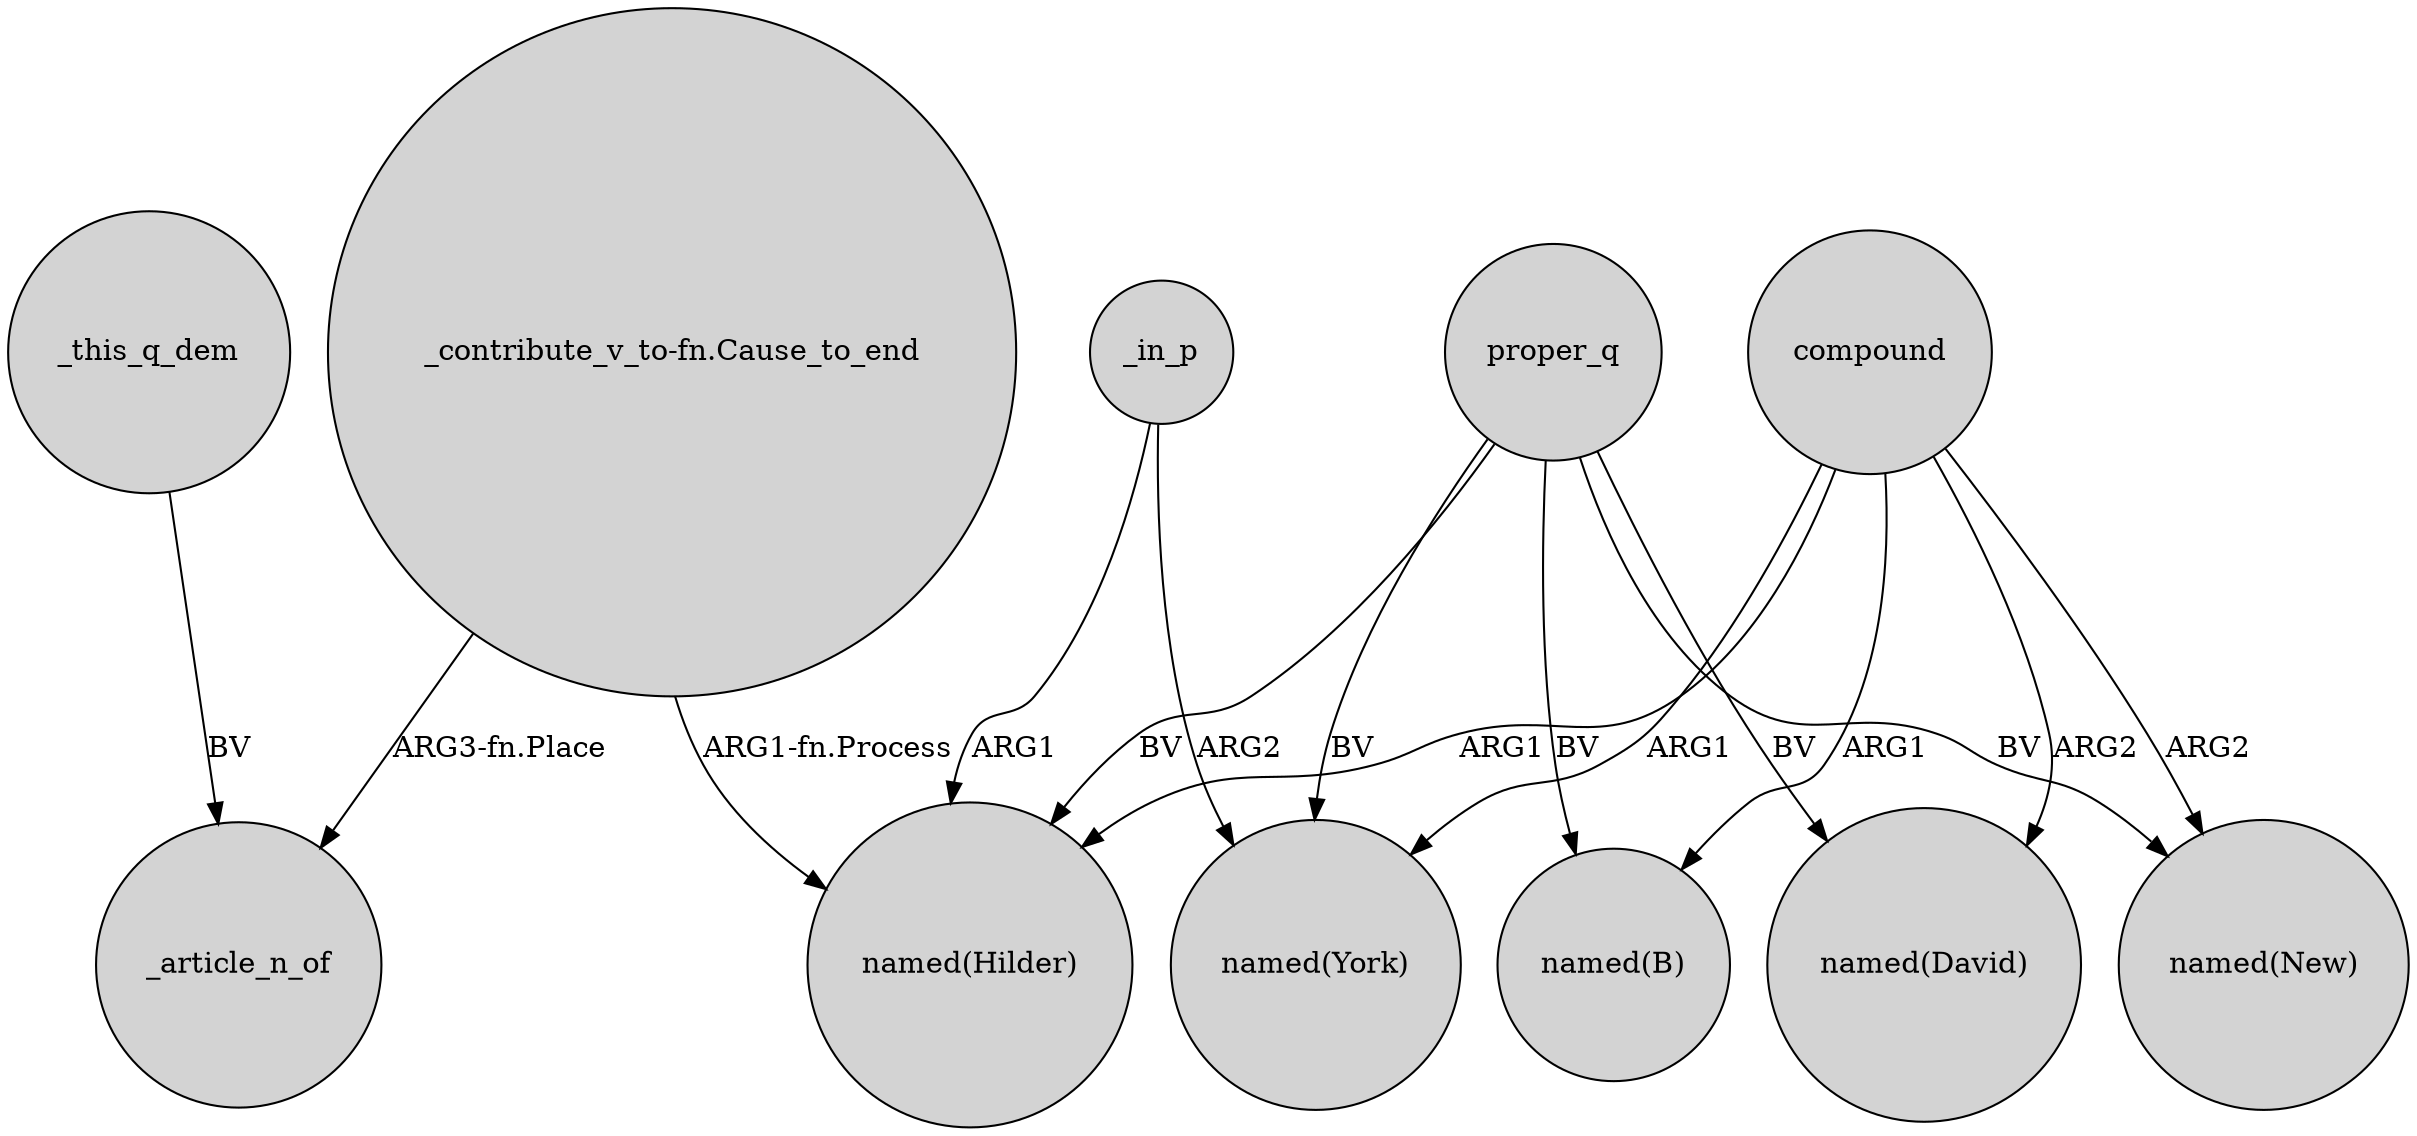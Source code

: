 digraph {
	node [shape=circle style=filled]
	_in_p -> "named(York)" [label=ARG2]
	"_contribute_v_to-fn.Cause_to_end" -> _article_n_of [label="ARG3-fn.Place"]
	compound -> "named(York)" [label=ARG1]
	compound -> "named(Hilder)" [label=ARG1]
	proper_q -> "named(Hilder)" [label=BV]
	compound -> "named(David)" [label=ARG2]
	_in_p -> "named(Hilder)" [label=ARG1]
	proper_q -> "named(B)" [label=BV]
	proper_q -> "named(York)" [label=BV]
	compound -> "named(New)" [label=ARG2]
	"_contribute_v_to-fn.Cause_to_end" -> "named(Hilder)" [label="ARG1-fn.Process"]
	compound -> "named(B)" [label=ARG1]
	proper_q -> "named(New)" [label=BV]
	proper_q -> "named(David)" [label=BV]
	_this_q_dem -> _article_n_of [label=BV]
}
